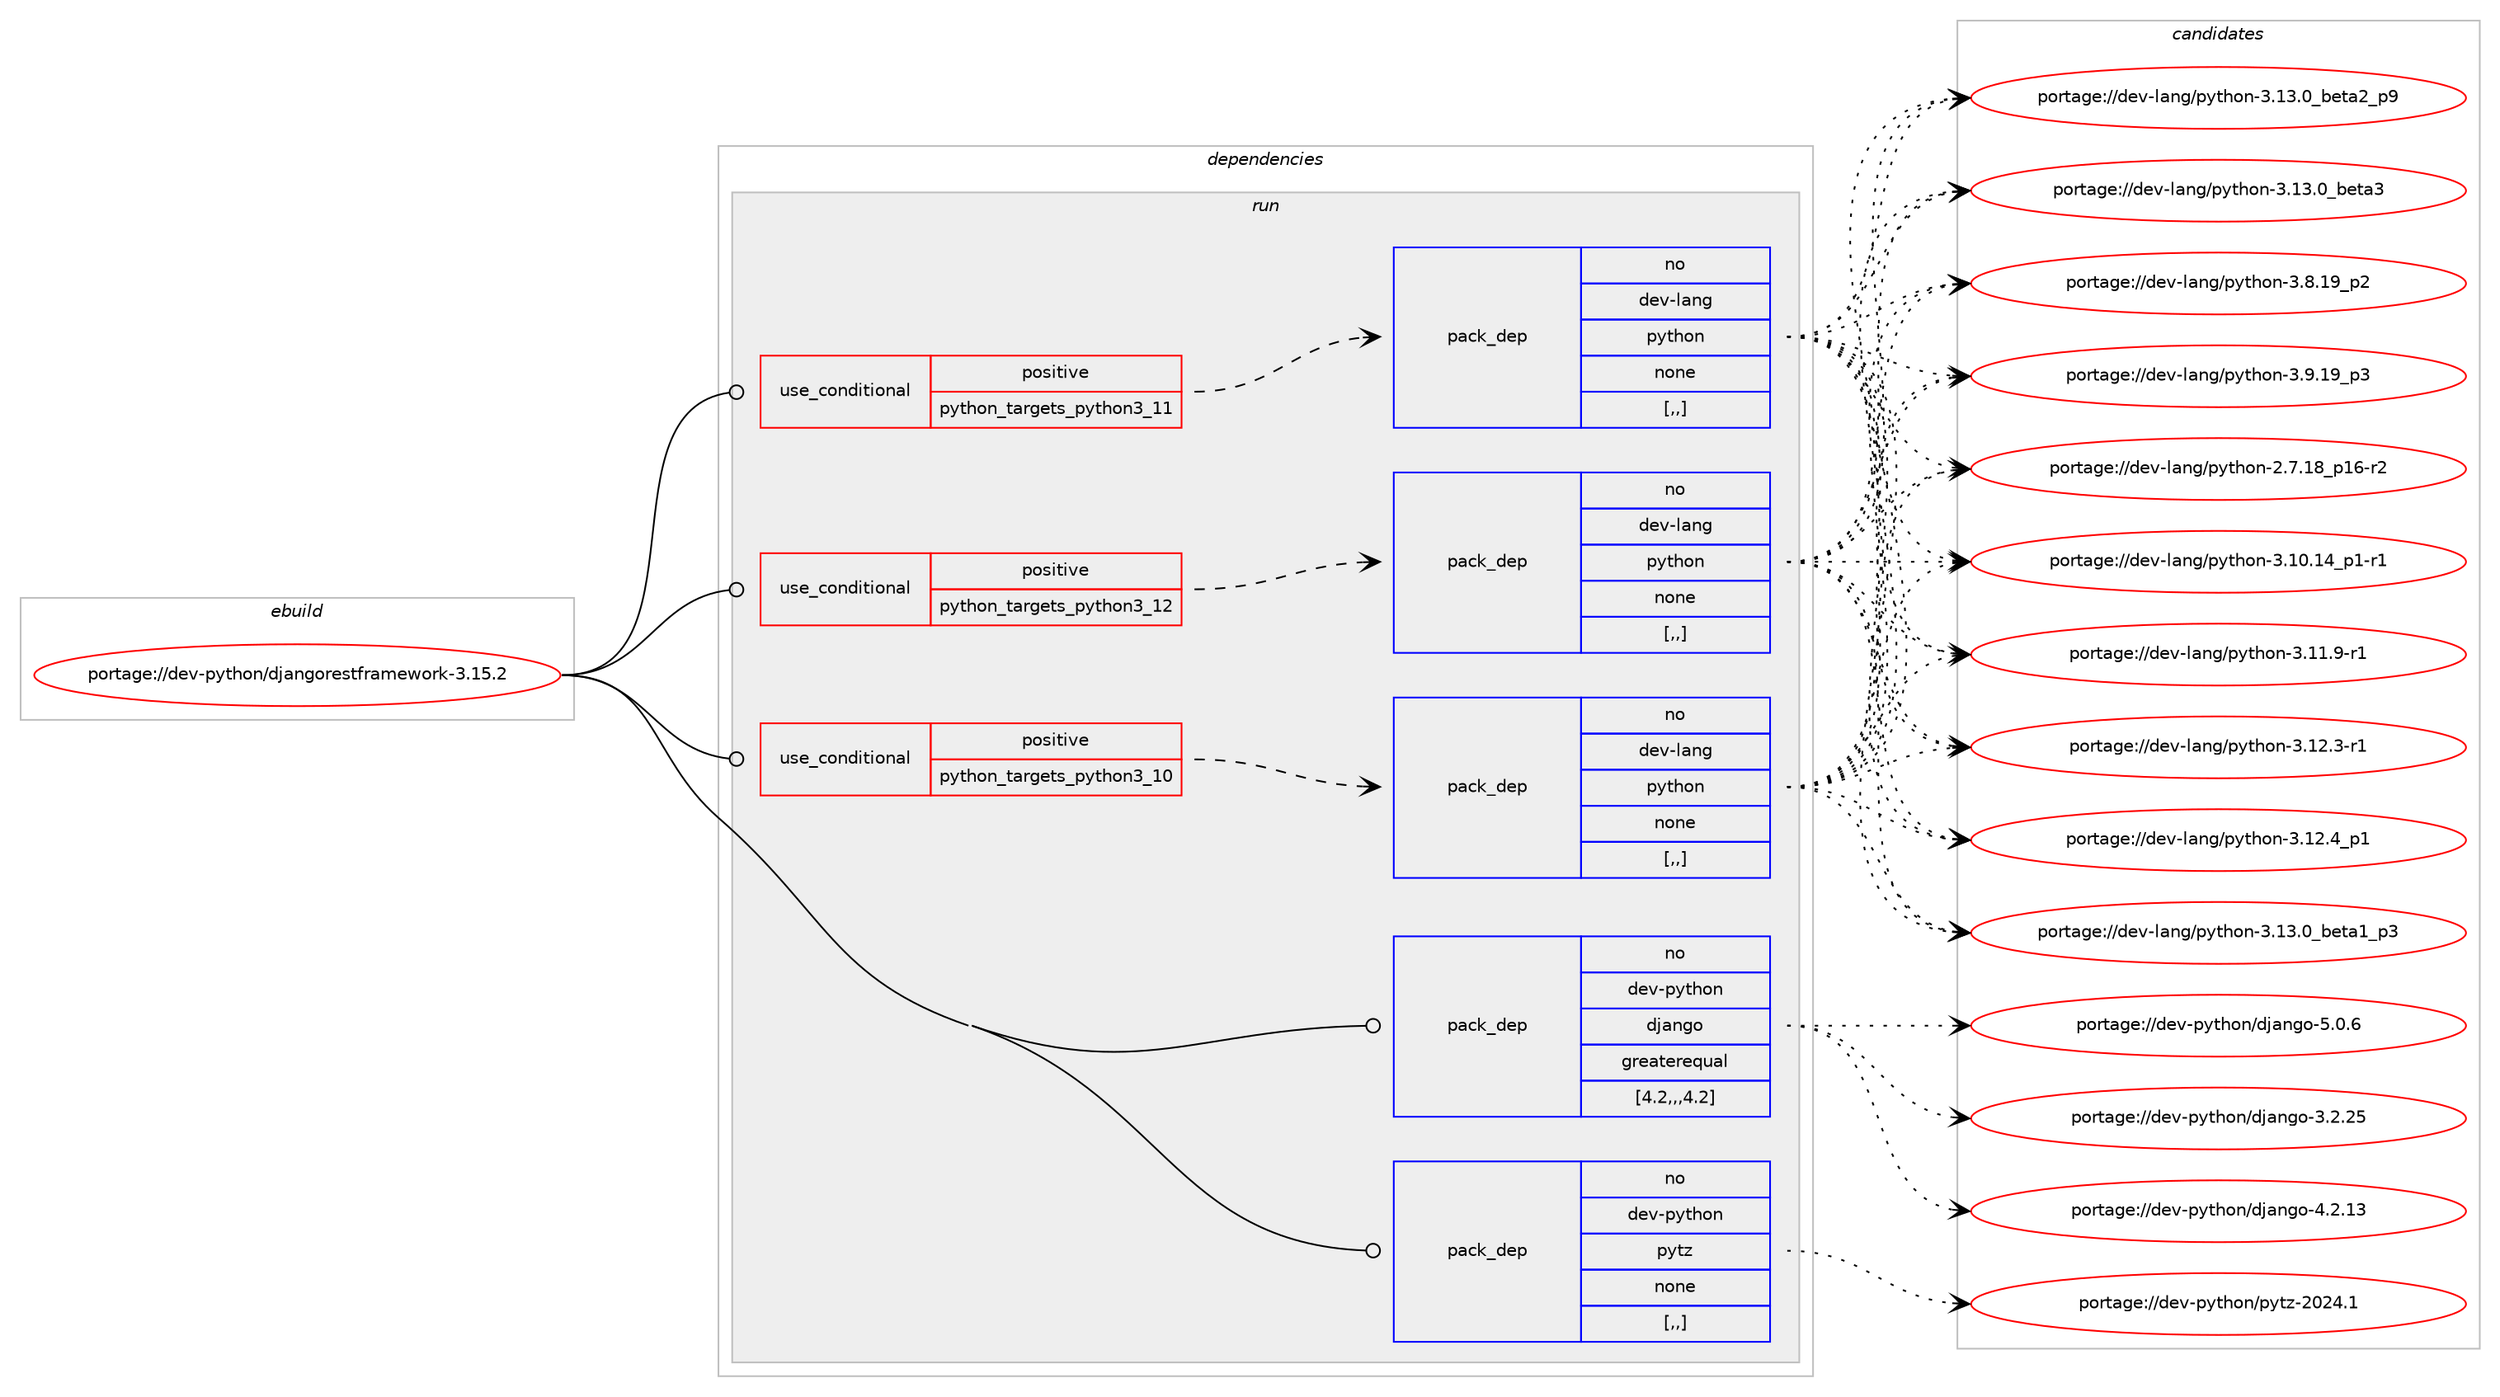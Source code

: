 digraph prolog {

# *************
# Graph options
# *************

newrank=true;
concentrate=true;
compound=true;
graph [rankdir=LR,fontname=Helvetica,fontsize=10,ranksep=1.5];#, ranksep=2.5, nodesep=0.2];
edge  [arrowhead=vee];
node  [fontname=Helvetica,fontsize=10];

# **********
# The ebuild
# **********

subgraph cluster_leftcol {
color=gray;
rank=same;
label=<<i>ebuild</i>>;
id [label="portage://dev-python/djangorestframework-3.15.2", color=red, width=4, href="../dev-python/djangorestframework-3.15.2.svg"];
}

# ****************
# The dependencies
# ****************

subgraph cluster_midcol {
color=gray;
label=<<i>dependencies</i>>;
subgraph cluster_compile {
fillcolor="#eeeeee";
style=filled;
label=<<i>compile</i>>;
}
subgraph cluster_compileandrun {
fillcolor="#eeeeee";
style=filled;
label=<<i>compile and run</i>>;
}
subgraph cluster_run {
fillcolor="#eeeeee";
style=filled;
label=<<i>run</i>>;
subgraph cond31472 {
dependency142036 [label=<<TABLE BORDER="0" CELLBORDER="1" CELLSPACING="0" CELLPADDING="4"><TR><TD ROWSPAN="3" CELLPADDING="10">use_conditional</TD></TR><TR><TD>positive</TD></TR><TR><TD>python_targets_python3_10</TD></TR></TABLE>>, shape=none, color=red];
subgraph pack109352 {
dependency142037 [label=<<TABLE BORDER="0" CELLBORDER="1" CELLSPACING="0" CELLPADDING="4" WIDTH="220"><TR><TD ROWSPAN="6" CELLPADDING="30">pack_dep</TD></TR><TR><TD WIDTH="110">no</TD></TR><TR><TD>dev-lang</TD></TR><TR><TD>python</TD></TR><TR><TD>none</TD></TR><TR><TD>[,,]</TD></TR></TABLE>>, shape=none, color=blue];
}
dependency142036:e -> dependency142037:w [weight=20,style="dashed",arrowhead="vee"];
}
id:e -> dependency142036:w [weight=20,style="solid",arrowhead="odot"];
subgraph cond31473 {
dependency142038 [label=<<TABLE BORDER="0" CELLBORDER="1" CELLSPACING="0" CELLPADDING="4"><TR><TD ROWSPAN="3" CELLPADDING="10">use_conditional</TD></TR><TR><TD>positive</TD></TR><TR><TD>python_targets_python3_11</TD></TR></TABLE>>, shape=none, color=red];
subgraph pack109353 {
dependency142039 [label=<<TABLE BORDER="0" CELLBORDER="1" CELLSPACING="0" CELLPADDING="4" WIDTH="220"><TR><TD ROWSPAN="6" CELLPADDING="30">pack_dep</TD></TR><TR><TD WIDTH="110">no</TD></TR><TR><TD>dev-lang</TD></TR><TR><TD>python</TD></TR><TR><TD>none</TD></TR><TR><TD>[,,]</TD></TR></TABLE>>, shape=none, color=blue];
}
dependency142038:e -> dependency142039:w [weight=20,style="dashed",arrowhead="vee"];
}
id:e -> dependency142038:w [weight=20,style="solid",arrowhead="odot"];
subgraph cond31474 {
dependency142040 [label=<<TABLE BORDER="0" CELLBORDER="1" CELLSPACING="0" CELLPADDING="4"><TR><TD ROWSPAN="3" CELLPADDING="10">use_conditional</TD></TR><TR><TD>positive</TD></TR><TR><TD>python_targets_python3_12</TD></TR></TABLE>>, shape=none, color=red];
subgraph pack109354 {
dependency142041 [label=<<TABLE BORDER="0" CELLBORDER="1" CELLSPACING="0" CELLPADDING="4" WIDTH="220"><TR><TD ROWSPAN="6" CELLPADDING="30">pack_dep</TD></TR><TR><TD WIDTH="110">no</TD></TR><TR><TD>dev-lang</TD></TR><TR><TD>python</TD></TR><TR><TD>none</TD></TR><TR><TD>[,,]</TD></TR></TABLE>>, shape=none, color=blue];
}
dependency142040:e -> dependency142041:w [weight=20,style="dashed",arrowhead="vee"];
}
id:e -> dependency142040:w [weight=20,style="solid",arrowhead="odot"];
subgraph pack109355 {
dependency142042 [label=<<TABLE BORDER="0" CELLBORDER="1" CELLSPACING="0" CELLPADDING="4" WIDTH="220"><TR><TD ROWSPAN="6" CELLPADDING="30">pack_dep</TD></TR><TR><TD WIDTH="110">no</TD></TR><TR><TD>dev-python</TD></TR><TR><TD>django</TD></TR><TR><TD>greaterequal</TD></TR><TR><TD>[4.2,,,4.2]</TD></TR></TABLE>>, shape=none, color=blue];
}
id:e -> dependency142042:w [weight=20,style="solid",arrowhead="odot"];
subgraph pack109356 {
dependency142043 [label=<<TABLE BORDER="0" CELLBORDER="1" CELLSPACING="0" CELLPADDING="4" WIDTH="220"><TR><TD ROWSPAN="6" CELLPADDING="30">pack_dep</TD></TR><TR><TD WIDTH="110">no</TD></TR><TR><TD>dev-python</TD></TR><TR><TD>pytz</TD></TR><TR><TD>none</TD></TR><TR><TD>[,,]</TD></TR></TABLE>>, shape=none, color=blue];
}
id:e -> dependency142043:w [weight=20,style="solid",arrowhead="odot"];
}
}

# **************
# The candidates
# **************

subgraph cluster_choices {
rank=same;
color=gray;
label=<<i>candidates</i>>;

subgraph choice109352 {
color=black;
nodesep=1;
choice100101118451089711010347112121116104111110455046554649569511249544511450 [label="portage://dev-lang/python-2.7.18_p16-r2", color=red, width=4,href="../dev-lang/python-2.7.18_p16-r2.svg"];
choice100101118451089711010347112121116104111110455146494846495295112494511449 [label="portage://dev-lang/python-3.10.14_p1-r1", color=red, width=4,href="../dev-lang/python-3.10.14_p1-r1.svg"];
choice100101118451089711010347112121116104111110455146494946574511449 [label="portage://dev-lang/python-3.11.9-r1", color=red, width=4,href="../dev-lang/python-3.11.9-r1.svg"];
choice100101118451089711010347112121116104111110455146495046514511449 [label="portage://dev-lang/python-3.12.3-r1", color=red, width=4,href="../dev-lang/python-3.12.3-r1.svg"];
choice100101118451089711010347112121116104111110455146495046529511249 [label="portage://dev-lang/python-3.12.4_p1", color=red, width=4,href="../dev-lang/python-3.12.4_p1.svg"];
choice10010111845108971101034711212111610411111045514649514648959810111697499511251 [label="portage://dev-lang/python-3.13.0_beta1_p3", color=red, width=4,href="../dev-lang/python-3.13.0_beta1_p3.svg"];
choice10010111845108971101034711212111610411111045514649514648959810111697509511257 [label="portage://dev-lang/python-3.13.0_beta2_p9", color=red, width=4,href="../dev-lang/python-3.13.0_beta2_p9.svg"];
choice1001011184510897110103471121211161041111104551464951464895981011169751 [label="portage://dev-lang/python-3.13.0_beta3", color=red, width=4,href="../dev-lang/python-3.13.0_beta3.svg"];
choice100101118451089711010347112121116104111110455146564649579511250 [label="portage://dev-lang/python-3.8.19_p2", color=red, width=4,href="../dev-lang/python-3.8.19_p2.svg"];
choice100101118451089711010347112121116104111110455146574649579511251 [label="portage://dev-lang/python-3.9.19_p3", color=red, width=4,href="../dev-lang/python-3.9.19_p3.svg"];
dependency142037:e -> choice100101118451089711010347112121116104111110455046554649569511249544511450:w [style=dotted,weight="100"];
dependency142037:e -> choice100101118451089711010347112121116104111110455146494846495295112494511449:w [style=dotted,weight="100"];
dependency142037:e -> choice100101118451089711010347112121116104111110455146494946574511449:w [style=dotted,weight="100"];
dependency142037:e -> choice100101118451089711010347112121116104111110455146495046514511449:w [style=dotted,weight="100"];
dependency142037:e -> choice100101118451089711010347112121116104111110455146495046529511249:w [style=dotted,weight="100"];
dependency142037:e -> choice10010111845108971101034711212111610411111045514649514648959810111697499511251:w [style=dotted,weight="100"];
dependency142037:e -> choice10010111845108971101034711212111610411111045514649514648959810111697509511257:w [style=dotted,weight="100"];
dependency142037:e -> choice1001011184510897110103471121211161041111104551464951464895981011169751:w [style=dotted,weight="100"];
dependency142037:e -> choice100101118451089711010347112121116104111110455146564649579511250:w [style=dotted,weight="100"];
dependency142037:e -> choice100101118451089711010347112121116104111110455146574649579511251:w [style=dotted,weight="100"];
}
subgraph choice109353 {
color=black;
nodesep=1;
choice100101118451089711010347112121116104111110455046554649569511249544511450 [label="portage://dev-lang/python-2.7.18_p16-r2", color=red, width=4,href="../dev-lang/python-2.7.18_p16-r2.svg"];
choice100101118451089711010347112121116104111110455146494846495295112494511449 [label="portage://dev-lang/python-3.10.14_p1-r1", color=red, width=4,href="../dev-lang/python-3.10.14_p1-r1.svg"];
choice100101118451089711010347112121116104111110455146494946574511449 [label="portage://dev-lang/python-3.11.9-r1", color=red, width=4,href="../dev-lang/python-3.11.9-r1.svg"];
choice100101118451089711010347112121116104111110455146495046514511449 [label="portage://dev-lang/python-3.12.3-r1", color=red, width=4,href="../dev-lang/python-3.12.3-r1.svg"];
choice100101118451089711010347112121116104111110455146495046529511249 [label="portage://dev-lang/python-3.12.4_p1", color=red, width=4,href="../dev-lang/python-3.12.4_p1.svg"];
choice10010111845108971101034711212111610411111045514649514648959810111697499511251 [label="portage://dev-lang/python-3.13.0_beta1_p3", color=red, width=4,href="../dev-lang/python-3.13.0_beta1_p3.svg"];
choice10010111845108971101034711212111610411111045514649514648959810111697509511257 [label="portage://dev-lang/python-3.13.0_beta2_p9", color=red, width=4,href="../dev-lang/python-3.13.0_beta2_p9.svg"];
choice1001011184510897110103471121211161041111104551464951464895981011169751 [label="portage://dev-lang/python-3.13.0_beta3", color=red, width=4,href="../dev-lang/python-3.13.0_beta3.svg"];
choice100101118451089711010347112121116104111110455146564649579511250 [label="portage://dev-lang/python-3.8.19_p2", color=red, width=4,href="../dev-lang/python-3.8.19_p2.svg"];
choice100101118451089711010347112121116104111110455146574649579511251 [label="portage://dev-lang/python-3.9.19_p3", color=red, width=4,href="../dev-lang/python-3.9.19_p3.svg"];
dependency142039:e -> choice100101118451089711010347112121116104111110455046554649569511249544511450:w [style=dotted,weight="100"];
dependency142039:e -> choice100101118451089711010347112121116104111110455146494846495295112494511449:w [style=dotted,weight="100"];
dependency142039:e -> choice100101118451089711010347112121116104111110455146494946574511449:w [style=dotted,weight="100"];
dependency142039:e -> choice100101118451089711010347112121116104111110455146495046514511449:w [style=dotted,weight="100"];
dependency142039:e -> choice100101118451089711010347112121116104111110455146495046529511249:w [style=dotted,weight="100"];
dependency142039:e -> choice10010111845108971101034711212111610411111045514649514648959810111697499511251:w [style=dotted,weight="100"];
dependency142039:e -> choice10010111845108971101034711212111610411111045514649514648959810111697509511257:w [style=dotted,weight="100"];
dependency142039:e -> choice1001011184510897110103471121211161041111104551464951464895981011169751:w [style=dotted,weight="100"];
dependency142039:e -> choice100101118451089711010347112121116104111110455146564649579511250:w [style=dotted,weight="100"];
dependency142039:e -> choice100101118451089711010347112121116104111110455146574649579511251:w [style=dotted,weight="100"];
}
subgraph choice109354 {
color=black;
nodesep=1;
choice100101118451089711010347112121116104111110455046554649569511249544511450 [label="portage://dev-lang/python-2.7.18_p16-r2", color=red, width=4,href="../dev-lang/python-2.7.18_p16-r2.svg"];
choice100101118451089711010347112121116104111110455146494846495295112494511449 [label="portage://dev-lang/python-3.10.14_p1-r1", color=red, width=4,href="../dev-lang/python-3.10.14_p1-r1.svg"];
choice100101118451089711010347112121116104111110455146494946574511449 [label="portage://dev-lang/python-3.11.9-r1", color=red, width=4,href="../dev-lang/python-3.11.9-r1.svg"];
choice100101118451089711010347112121116104111110455146495046514511449 [label="portage://dev-lang/python-3.12.3-r1", color=red, width=4,href="../dev-lang/python-3.12.3-r1.svg"];
choice100101118451089711010347112121116104111110455146495046529511249 [label="portage://dev-lang/python-3.12.4_p1", color=red, width=4,href="../dev-lang/python-3.12.4_p1.svg"];
choice10010111845108971101034711212111610411111045514649514648959810111697499511251 [label="portage://dev-lang/python-3.13.0_beta1_p3", color=red, width=4,href="../dev-lang/python-3.13.0_beta1_p3.svg"];
choice10010111845108971101034711212111610411111045514649514648959810111697509511257 [label="portage://dev-lang/python-3.13.0_beta2_p9", color=red, width=4,href="../dev-lang/python-3.13.0_beta2_p9.svg"];
choice1001011184510897110103471121211161041111104551464951464895981011169751 [label="portage://dev-lang/python-3.13.0_beta3", color=red, width=4,href="../dev-lang/python-3.13.0_beta3.svg"];
choice100101118451089711010347112121116104111110455146564649579511250 [label="portage://dev-lang/python-3.8.19_p2", color=red, width=4,href="../dev-lang/python-3.8.19_p2.svg"];
choice100101118451089711010347112121116104111110455146574649579511251 [label="portage://dev-lang/python-3.9.19_p3", color=red, width=4,href="../dev-lang/python-3.9.19_p3.svg"];
dependency142041:e -> choice100101118451089711010347112121116104111110455046554649569511249544511450:w [style=dotted,weight="100"];
dependency142041:e -> choice100101118451089711010347112121116104111110455146494846495295112494511449:w [style=dotted,weight="100"];
dependency142041:e -> choice100101118451089711010347112121116104111110455146494946574511449:w [style=dotted,weight="100"];
dependency142041:e -> choice100101118451089711010347112121116104111110455146495046514511449:w [style=dotted,weight="100"];
dependency142041:e -> choice100101118451089711010347112121116104111110455146495046529511249:w [style=dotted,weight="100"];
dependency142041:e -> choice10010111845108971101034711212111610411111045514649514648959810111697499511251:w [style=dotted,weight="100"];
dependency142041:e -> choice10010111845108971101034711212111610411111045514649514648959810111697509511257:w [style=dotted,weight="100"];
dependency142041:e -> choice1001011184510897110103471121211161041111104551464951464895981011169751:w [style=dotted,weight="100"];
dependency142041:e -> choice100101118451089711010347112121116104111110455146564649579511250:w [style=dotted,weight="100"];
dependency142041:e -> choice100101118451089711010347112121116104111110455146574649579511251:w [style=dotted,weight="100"];
}
subgraph choice109355 {
color=black;
nodesep=1;
choice10010111845112121116104111110471001069711010311145514650465053 [label="portage://dev-python/django-3.2.25", color=red, width=4,href="../dev-python/django-3.2.25.svg"];
choice10010111845112121116104111110471001069711010311145524650464951 [label="portage://dev-python/django-4.2.13", color=red, width=4,href="../dev-python/django-4.2.13.svg"];
choice100101118451121211161041111104710010697110103111455346484654 [label="portage://dev-python/django-5.0.6", color=red, width=4,href="../dev-python/django-5.0.6.svg"];
dependency142042:e -> choice10010111845112121116104111110471001069711010311145514650465053:w [style=dotted,weight="100"];
dependency142042:e -> choice10010111845112121116104111110471001069711010311145524650464951:w [style=dotted,weight="100"];
dependency142042:e -> choice100101118451121211161041111104710010697110103111455346484654:w [style=dotted,weight="100"];
}
subgraph choice109356 {
color=black;
nodesep=1;
choice100101118451121211161041111104711212111612245504850524649 [label="portage://dev-python/pytz-2024.1", color=red, width=4,href="../dev-python/pytz-2024.1.svg"];
dependency142043:e -> choice100101118451121211161041111104711212111612245504850524649:w [style=dotted,weight="100"];
}
}

}
